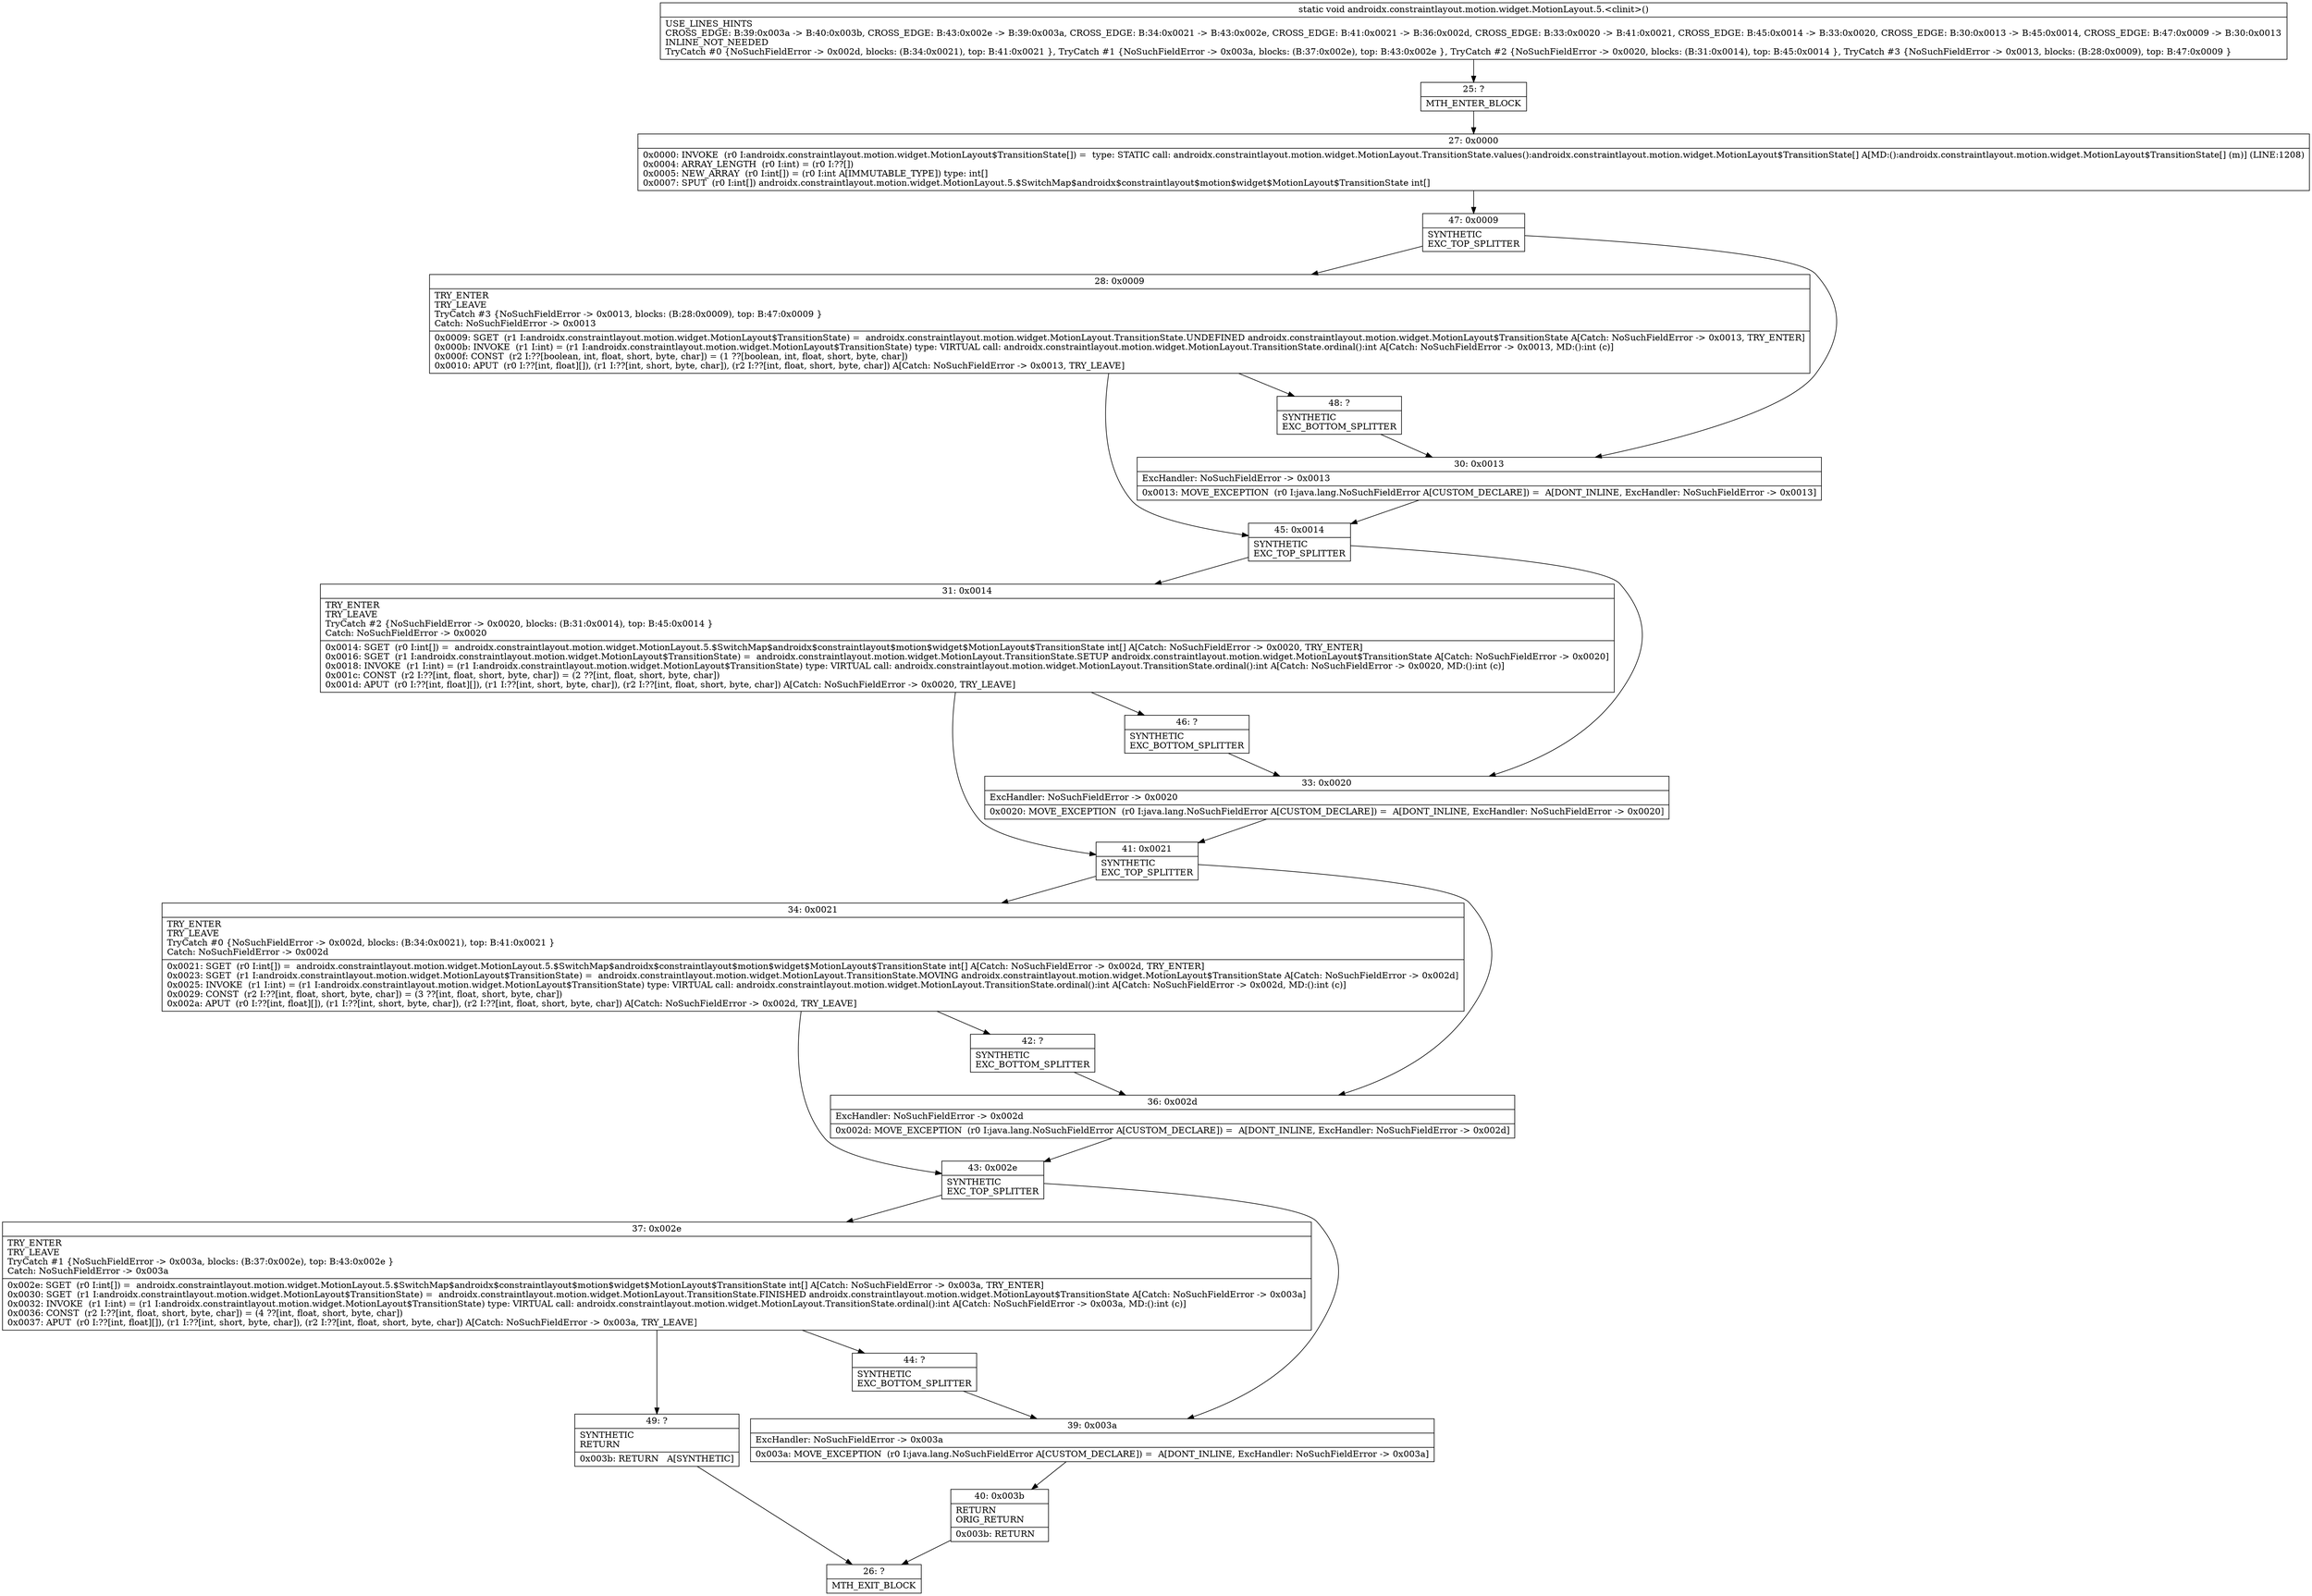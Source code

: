 digraph "CFG forandroidx.constraintlayout.motion.widget.MotionLayout.5.\<clinit\>()V" {
Node_25 [shape=record,label="{25\:\ ?|MTH_ENTER_BLOCK\l}"];
Node_27 [shape=record,label="{27\:\ 0x0000|0x0000: INVOKE  (r0 I:androidx.constraintlayout.motion.widget.MotionLayout$TransitionState[]) =  type: STATIC call: androidx.constraintlayout.motion.widget.MotionLayout.TransitionState.values():androidx.constraintlayout.motion.widget.MotionLayout$TransitionState[] A[MD:():androidx.constraintlayout.motion.widget.MotionLayout$TransitionState[] (m)] (LINE:1208)\l0x0004: ARRAY_LENGTH  (r0 I:int) = (r0 I:??[]) \l0x0005: NEW_ARRAY  (r0 I:int[]) = (r0 I:int A[IMMUTABLE_TYPE]) type: int[] \l0x0007: SPUT  (r0 I:int[]) androidx.constraintlayout.motion.widget.MotionLayout.5.$SwitchMap$androidx$constraintlayout$motion$widget$MotionLayout$TransitionState int[] \l}"];
Node_47 [shape=record,label="{47\:\ 0x0009|SYNTHETIC\lEXC_TOP_SPLITTER\l}"];
Node_28 [shape=record,label="{28\:\ 0x0009|TRY_ENTER\lTRY_LEAVE\lTryCatch #3 \{NoSuchFieldError \-\> 0x0013, blocks: (B:28:0x0009), top: B:47:0x0009 \}\lCatch: NoSuchFieldError \-\> 0x0013\l|0x0009: SGET  (r1 I:androidx.constraintlayout.motion.widget.MotionLayout$TransitionState) =  androidx.constraintlayout.motion.widget.MotionLayout.TransitionState.UNDEFINED androidx.constraintlayout.motion.widget.MotionLayout$TransitionState A[Catch: NoSuchFieldError \-\> 0x0013, TRY_ENTER]\l0x000b: INVOKE  (r1 I:int) = (r1 I:androidx.constraintlayout.motion.widget.MotionLayout$TransitionState) type: VIRTUAL call: androidx.constraintlayout.motion.widget.MotionLayout.TransitionState.ordinal():int A[Catch: NoSuchFieldError \-\> 0x0013, MD:():int (c)]\l0x000f: CONST  (r2 I:??[boolean, int, float, short, byte, char]) = (1 ??[boolean, int, float, short, byte, char]) \l0x0010: APUT  (r0 I:??[int, float][]), (r1 I:??[int, short, byte, char]), (r2 I:??[int, float, short, byte, char]) A[Catch: NoSuchFieldError \-\> 0x0013, TRY_LEAVE]\l}"];
Node_45 [shape=record,label="{45\:\ 0x0014|SYNTHETIC\lEXC_TOP_SPLITTER\l}"];
Node_31 [shape=record,label="{31\:\ 0x0014|TRY_ENTER\lTRY_LEAVE\lTryCatch #2 \{NoSuchFieldError \-\> 0x0020, blocks: (B:31:0x0014), top: B:45:0x0014 \}\lCatch: NoSuchFieldError \-\> 0x0020\l|0x0014: SGET  (r0 I:int[]) =  androidx.constraintlayout.motion.widget.MotionLayout.5.$SwitchMap$androidx$constraintlayout$motion$widget$MotionLayout$TransitionState int[] A[Catch: NoSuchFieldError \-\> 0x0020, TRY_ENTER]\l0x0016: SGET  (r1 I:androidx.constraintlayout.motion.widget.MotionLayout$TransitionState) =  androidx.constraintlayout.motion.widget.MotionLayout.TransitionState.SETUP androidx.constraintlayout.motion.widget.MotionLayout$TransitionState A[Catch: NoSuchFieldError \-\> 0x0020]\l0x0018: INVOKE  (r1 I:int) = (r1 I:androidx.constraintlayout.motion.widget.MotionLayout$TransitionState) type: VIRTUAL call: androidx.constraintlayout.motion.widget.MotionLayout.TransitionState.ordinal():int A[Catch: NoSuchFieldError \-\> 0x0020, MD:():int (c)]\l0x001c: CONST  (r2 I:??[int, float, short, byte, char]) = (2 ??[int, float, short, byte, char]) \l0x001d: APUT  (r0 I:??[int, float][]), (r1 I:??[int, short, byte, char]), (r2 I:??[int, float, short, byte, char]) A[Catch: NoSuchFieldError \-\> 0x0020, TRY_LEAVE]\l}"];
Node_41 [shape=record,label="{41\:\ 0x0021|SYNTHETIC\lEXC_TOP_SPLITTER\l}"];
Node_34 [shape=record,label="{34\:\ 0x0021|TRY_ENTER\lTRY_LEAVE\lTryCatch #0 \{NoSuchFieldError \-\> 0x002d, blocks: (B:34:0x0021), top: B:41:0x0021 \}\lCatch: NoSuchFieldError \-\> 0x002d\l|0x0021: SGET  (r0 I:int[]) =  androidx.constraintlayout.motion.widget.MotionLayout.5.$SwitchMap$androidx$constraintlayout$motion$widget$MotionLayout$TransitionState int[] A[Catch: NoSuchFieldError \-\> 0x002d, TRY_ENTER]\l0x0023: SGET  (r1 I:androidx.constraintlayout.motion.widget.MotionLayout$TransitionState) =  androidx.constraintlayout.motion.widget.MotionLayout.TransitionState.MOVING androidx.constraintlayout.motion.widget.MotionLayout$TransitionState A[Catch: NoSuchFieldError \-\> 0x002d]\l0x0025: INVOKE  (r1 I:int) = (r1 I:androidx.constraintlayout.motion.widget.MotionLayout$TransitionState) type: VIRTUAL call: androidx.constraintlayout.motion.widget.MotionLayout.TransitionState.ordinal():int A[Catch: NoSuchFieldError \-\> 0x002d, MD:():int (c)]\l0x0029: CONST  (r2 I:??[int, float, short, byte, char]) = (3 ??[int, float, short, byte, char]) \l0x002a: APUT  (r0 I:??[int, float][]), (r1 I:??[int, short, byte, char]), (r2 I:??[int, float, short, byte, char]) A[Catch: NoSuchFieldError \-\> 0x002d, TRY_LEAVE]\l}"];
Node_42 [shape=record,label="{42\:\ ?|SYNTHETIC\lEXC_BOTTOM_SPLITTER\l}"];
Node_43 [shape=record,label="{43\:\ 0x002e|SYNTHETIC\lEXC_TOP_SPLITTER\l}"];
Node_37 [shape=record,label="{37\:\ 0x002e|TRY_ENTER\lTRY_LEAVE\lTryCatch #1 \{NoSuchFieldError \-\> 0x003a, blocks: (B:37:0x002e), top: B:43:0x002e \}\lCatch: NoSuchFieldError \-\> 0x003a\l|0x002e: SGET  (r0 I:int[]) =  androidx.constraintlayout.motion.widget.MotionLayout.5.$SwitchMap$androidx$constraintlayout$motion$widget$MotionLayout$TransitionState int[] A[Catch: NoSuchFieldError \-\> 0x003a, TRY_ENTER]\l0x0030: SGET  (r1 I:androidx.constraintlayout.motion.widget.MotionLayout$TransitionState) =  androidx.constraintlayout.motion.widget.MotionLayout.TransitionState.FINISHED androidx.constraintlayout.motion.widget.MotionLayout$TransitionState A[Catch: NoSuchFieldError \-\> 0x003a]\l0x0032: INVOKE  (r1 I:int) = (r1 I:androidx.constraintlayout.motion.widget.MotionLayout$TransitionState) type: VIRTUAL call: androidx.constraintlayout.motion.widget.MotionLayout.TransitionState.ordinal():int A[Catch: NoSuchFieldError \-\> 0x003a, MD:():int (c)]\l0x0036: CONST  (r2 I:??[int, float, short, byte, char]) = (4 ??[int, float, short, byte, char]) \l0x0037: APUT  (r0 I:??[int, float][]), (r1 I:??[int, short, byte, char]), (r2 I:??[int, float, short, byte, char]) A[Catch: NoSuchFieldError \-\> 0x003a, TRY_LEAVE]\l}"];
Node_44 [shape=record,label="{44\:\ ?|SYNTHETIC\lEXC_BOTTOM_SPLITTER\l}"];
Node_49 [shape=record,label="{49\:\ ?|SYNTHETIC\lRETURN\l|0x003b: RETURN   A[SYNTHETIC]\l}"];
Node_26 [shape=record,label="{26\:\ ?|MTH_EXIT_BLOCK\l}"];
Node_39 [shape=record,label="{39\:\ 0x003a|ExcHandler: NoSuchFieldError \-\> 0x003a\l|0x003a: MOVE_EXCEPTION  (r0 I:java.lang.NoSuchFieldError A[CUSTOM_DECLARE]) =  A[DONT_INLINE, ExcHandler: NoSuchFieldError \-\> 0x003a]\l}"];
Node_40 [shape=record,label="{40\:\ 0x003b|RETURN\lORIG_RETURN\l|0x003b: RETURN   \l}"];
Node_36 [shape=record,label="{36\:\ 0x002d|ExcHandler: NoSuchFieldError \-\> 0x002d\l|0x002d: MOVE_EXCEPTION  (r0 I:java.lang.NoSuchFieldError A[CUSTOM_DECLARE]) =  A[DONT_INLINE, ExcHandler: NoSuchFieldError \-\> 0x002d]\l}"];
Node_46 [shape=record,label="{46\:\ ?|SYNTHETIC\lEXC_BOTTOM_SPLITTER\l}"];
Node_33 [shape=record,label="{33\:\ 0x0020|ExcHandler: NoSuchFieldError \-\> 0x0020\l|0x0020: MOVE_EXCEPTION  (r0 I:java.lang.NoSuchFieldError A[CUSTOM_DECLARE]) =  A[DONT_INLINE, ExcHandler: NoSuchFieldError \-\> 0x0020]\l}"];
Node_48 [shape=record,label="{48\:\ ?|SYNTHETIC\lEXC_BOTTOM_SPLITTER\l}"];
Node_30 [shape=record,label="{30\:\ 0x0013|ExcHandler: NoSuchFieldError \-\> 0x0013\l|0x0013: MOVE_EXCEPTION  (r0 I:java.lang.NoSuchFieldError A[CUSTOM_DECLARE]) =  A[DONT_INLINE, ExcHandler: NoSuchFieldError \-\> 0x0013]\l}"];
MethodNode[shape=record,label="{static void androidx.constraintlayout.motion.widget.MotionLayout.5.\<clinit\>()  | USE_LINES_HINTS\lCROSS_EDGE: B:39:0x003a \-\> B:40:0x003b, CROSS_EDGE: B:43:0x002e \-\> B:39:0x003a, CROSS_EDGE: B:34:0x0021 \-\> B:43:0x002e, CROSS_EDGE: B:41:0x0021 \-\> B:36:0x002d, CROSS_EDGE: B:33:0x0020 \-\> B:41:0x0021, CROSS_EDGE: B:45:0x0014 \-\> B:33:0x0020, CROSS_EDGE: B:30:0x0013 \-\> B:45:0x0014, CROSS_EDGE: B:47:0x0009 \-\> B:30:0x0013\lINLINE_NOT_NEEDED\lTryCatch #0 \{NoSuchFieldError \-\> 0x002d, blocks: (B:34:0x0021), top: B:41:0x0021 \}, TryCatch #1 \{NoSuchFieldError \-\> 0x003a, blocks: (B:37:0x002e), top: B:43:0x002e \}, TryCatch #2 \{NoSuchFieldError \-\> 0x0020, blocks: (B:31:0x0014), top: B:45:0x0014 \}, TryCatch #3 \{NoSuchFieldError \-\> 0x0013, blocks: (B:28:0x0009), top: B:47:0x0009 \}\l}"];
MethodNode -> Node_25;Node_25 -> Node_27;
Node_27 -> Node_47;
Node_47 -> Node_28;
Node_47 -> Node_30;
Node_28 -> Node_45;
Node_28 -> Node_48;
Node_45 -> Node_31;
Node_45 -> Node_33;
Node_31 -> Node_41;
Node_31 -> Node_46;
Node_41 -> Node_34;
Node_41 -> Node_36;
Node_34 -> Node_42;
Node_34 -> Node_43;
Node_42 -> Node_36;
Node_43 -> Node_37;
Node_43 -> Node_39;
Node_37 -> Node_44;
Node_37 -> Node_49;
Node_44 -> Node_39;
Node_49 -> Node_26;
Node_39 -> Node_40;
Node_40 -> Node_26;
Node_36 -> Node_43;
Node_46 -> Node_33;
Node_33 -> Node_41;
Node_48 -> Node_30;
Node_30 -> Node_45;
}

